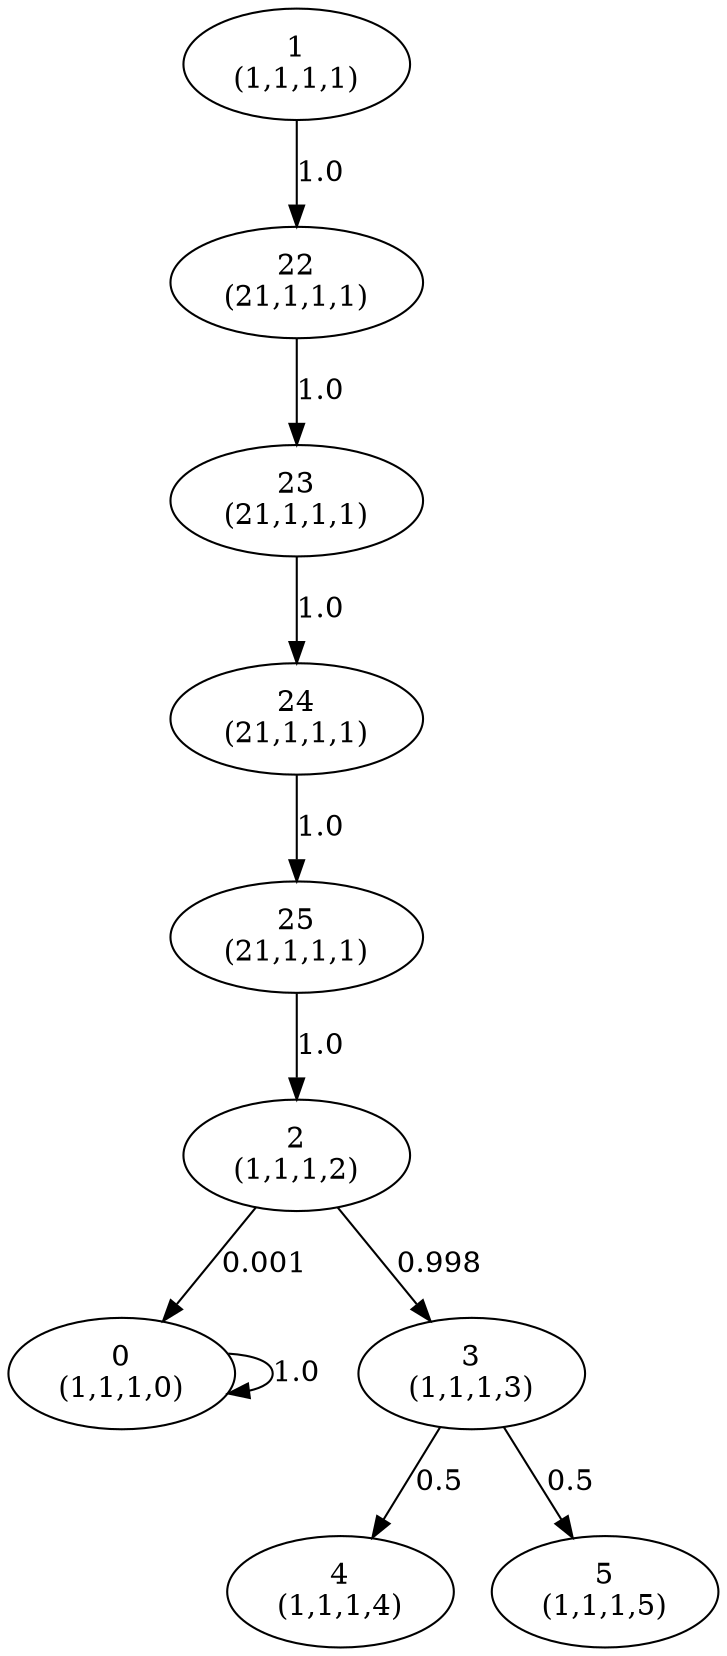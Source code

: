 digraph {
    0 [label="0\n(1,1,1,0)"];
    1 [label="1\n(1,1,1,1)"];
    2 [label="2\n(1,1,1,2)"];
    3 [label="3\n(1,1,1,3)"];
    4 [label="4\n(1,1,1,4)"];
    5 [label="5\n(1,1,1,5)"];
    28 [label="22\n(21,1,1,1)"];
    29 [label="23\n(21,1,1,1)"];
    30 [label="24\n(21,1,1,1)"];
    31 [label="25\n(21,1,1,1)"];
    0 -> 0 [label=1.0];
    1 -> 28 [label=1.0];
    2 -> 0 [label=0.001];
    2 -> 3 [label=0.998];
    3 -> 4 [label=0.5];
    3 -> 5 [label=0.5];
    28 -> 29 [label=1.0];
    29 -> 30 [label=1.0];
    30 -> 31 [label=1.0];
    31 -> 2 [label=1.0];
}
